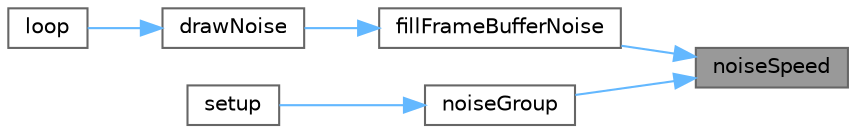 digraph "noiseSpeed"
{
 // INTERACTIVE_SVG=YES
 // LATEX_PDF_SIZE
  bgcolor="transparent";
  edge [fontname=Helvetica,fontsize=10,labelfontname=Helvetica,labelfontsize=10];
  node [fontname=Helvetica,fontsize=10,shape=box,height=0.2,width=0.4];
  rankdir="RL";
  Node1 [id="Node000001",label="noiseSpeed",height=0.2,width=0.4,color="gray40", fillcolor="grey60", style="filled", fontcolor="black",tooltip=" "];
  Node1 -> Node2 [id="edge1_Node000001_Node000002",dir="back",color="steelblue1",style="solid",tooltip=" "];
  Node2 [id="Node000002",label="fillFrameBufferNoise",height=0.2,width=0.4,color="grey40", fillcolor="white", style="filled",URL="$d4/d06/curr_8h_a27ef46fa8abd1dedd29a3904d81622d2.html#a27ef46fa8abd1dedd29a3904d81622d2",tooltip=" "];
  Node2 -> Node3 [id="edge2_Node000002_Node000003",dir="back",color="steelblue1",style="solid",tooltip=" "];
  Node3 [id="Node000003",label="drawNoise",height=0.2,width=0.4,color="grey40", fillcolor="white", style="filled",URL="$d4/d06/curr_8h_a889977e3c2cad101b68a8c97148ef3c0.html#a889977e3c2cad101b68a8c97148ef3c0",tooltip=" "];
  Node3 -> Node4 [id="edge3_Node000003_Node000004",dir="back",color="steelblue1",style="solid",tooltip=" "];
  Node4 [id="Node000004",label="loop",height=0.2,width=0.4,color="grey40", fillcolor="white", style="filled",URL="$d4/d06/curr_8h_afe461d27b9c48d5921c00d521181f12f.html#afe461d27b9c48d5921c00d521181f12f",tooltip=" "];
  Node1 -> Node5 [id="edge4_Node000001_Node000005",dir="back",color="steelblue1",style="solid",tooltip=" "];
  Node5 [id="Node000005",label="noiseGroup",height=0.2,width=0.4,color="grey40", fillcolor="white", style="filled",URL="$d4/d06/curr_8h_a43ebf333941358d02612a6a8d90dbd14.html#a43ebf333941358d02612a6a8d90dbd14",tooltip=" "];
  Node5 -> Node6 [id="edge5_Node000005_Node000006",dir="back",color="steelblue1",style="solid",tooltip=" "];
  Node6 [id="Node000006",label="setup",height=0.2,width=0.4,color="grey40", fillcolor="white", style="filled",URL="$d4/d06/curr_8h_a4fc01d736fe50cf5b977f755b675f11d.html#a4fc01d736fe50cf5b977f755b675f11d",tooltip=" "];
}
